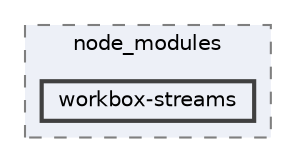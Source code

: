digraph "pkiclassroomrescheduler/src/main/frontend/node_modules/workbox-streams"
{
 // LATEX_PDF_SIZE
  bgcolor="transparent";
  edge [fontname=Helvetica,fontsize=10,labelfontname=Helvetica,labelfontsize=10];
  node [fontname=Helvetica,fontsize=10,shape=box,height=0.2,width=0.4];
  compound=true
  subgraph clusterdir_72953eda66ccb3a2722c28e1c3e6c23b {
    graph [ bgcolor="#edf0f7", pencolor="grey50", label="node_modules", fontname=Helvetica,fontsize=10 style="filled,dashed", URL="dir_72953eda66ccb3a2722c28e1c3e6c23b.html",tooltip=""]
  dir_8d7477cb16d61dca90bc304c36c4e77f [label="workbox-streams", fillcolor="#edf0f7", color="grey25", style="filled,bold", URL="dir_8d7477cb16d61dca90bc304c36c4e77f.html",tooltip=""];
  }
}

